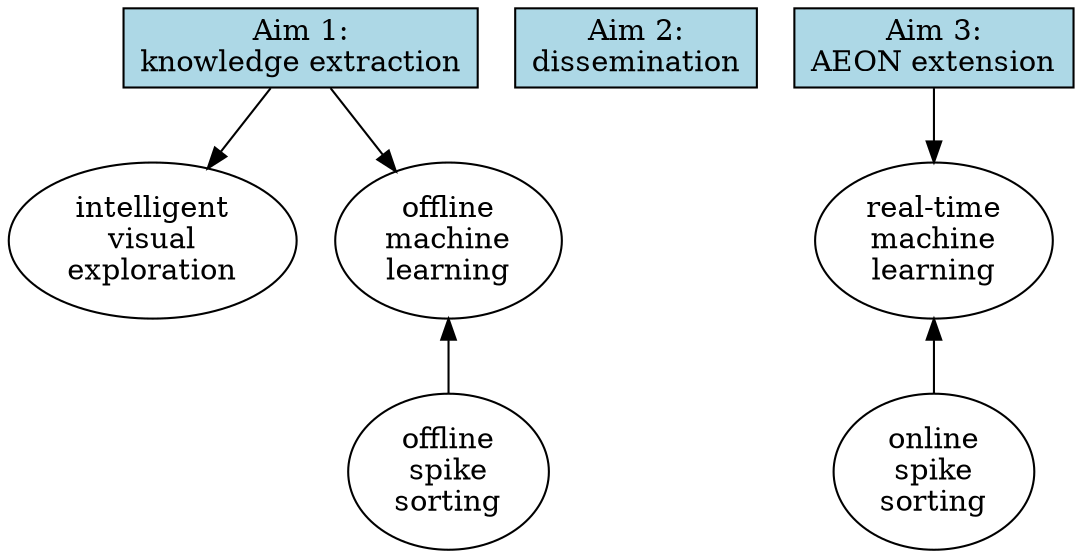 digraph g {
  extractMeaning [label=<<FONT COLOR="BLACK">Aim 1:<br/>knowledge extraction</FONT>>,shape=box,style=filled,fillcolor=lightblue];
  visualExploration [label=<<FONT COLOR="BLACK">intelligent<br/>visual<br/>exploration</FONT>>];
  offlineML [label=<<FONT COLOR="BLACK">offline<br/>machine<br/>learning</FONT>>];
  offlineSpikeSorting [label=<<FONT COLOR="BLACK">offline<br/>spike<br/>sorting</FONT>>];
  dissemination [label=<<FONT COLOR="BLACK">Aim 2:<br/>dissemination</FONT>>,shape=box,style=filled,fillcolor=lightblue];
  extension [label=<<FONT COLOR="BLACK">Aim 3:<br/>AEON extension</FONT>>,shape=box,style=filled,fillcolor=lightblue];
  realTimeML [label=<<FONT COLOR="BLACK">real-time<br/>machine<br/>learning</FONT>>];
  onlineSpikeSorting [label=<<FONT COLOR="BLACK">online<br/>spike<br/>sorting</FONT>>];

  extractMeaning -> visualExploration;
  extractMeaning -> offlineML;
  dissemination;
  offlineSpikeSorting -> offlineML;
  extension -> realTimeML;
  onlineSpikeSorting -> realTimeML;

  {rank=sink; offlineSpikeSorting; onlineSpikeSorting;}
}
